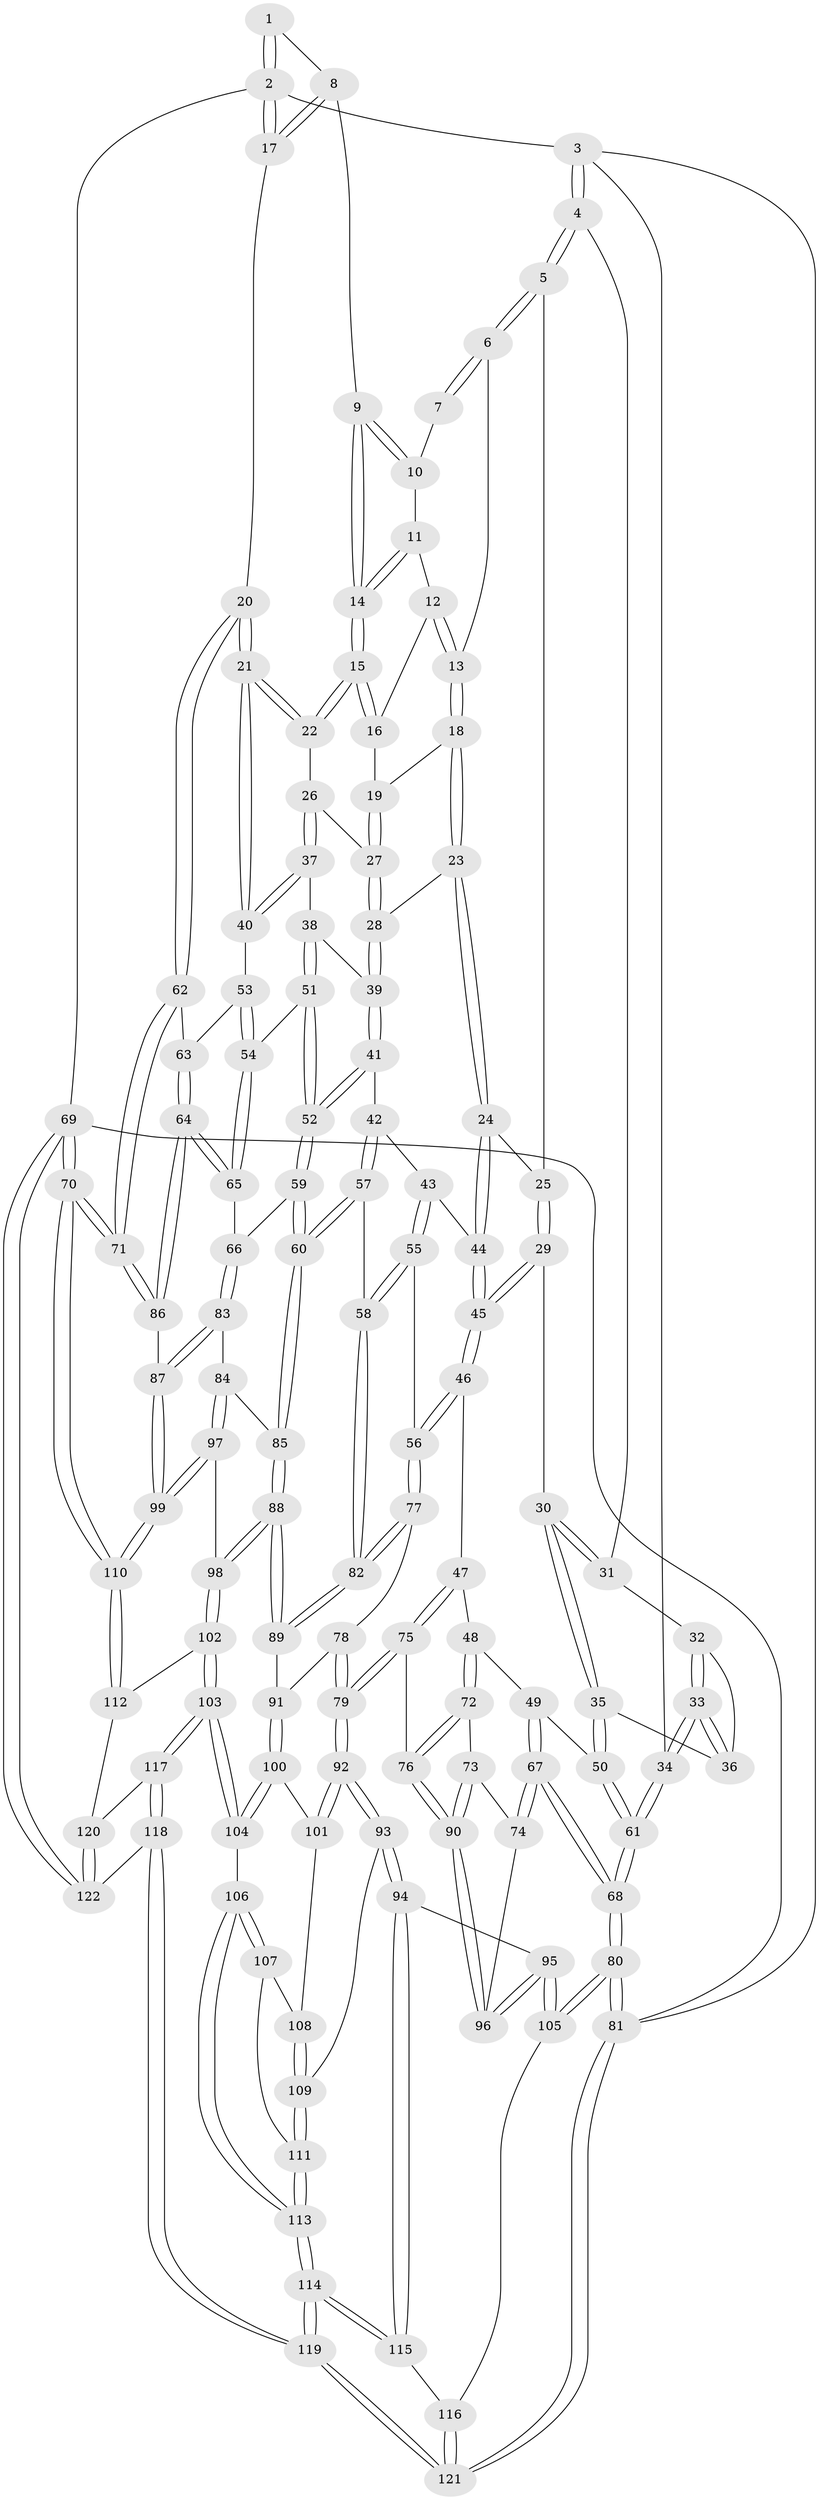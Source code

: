 // coarse degree distribution, {3: 0.1111111111111111, 5: 0.3888888888888889, 4: 0.4166666666666667, 2: 0.013888888888888888, 6: 0.06944444444444445}
// Generated by graph-tools (version 1.1) at 2025/52/02/27/25 19:52:44]
// undirected, 122 vertices, 302 edges
graph export_dot {
graph [start="1"]
  node [color=gray90,style=filled];
  1 [pos="+0.8643275019181632+0"];
  2 [pos="+1+0"];
  3 [pos="+0+0"];
  4 [pos="+0+0"];
  5 [pos="+0.12117494679362602+0"];
  6 [pos="+0.5940887327663701+0"];
  7 [pos="+0.7878888840381059+0"];
  8 [pos="+0.9162125128260762+0.04134188773014783"];
  9 [pos="+0.8914490055654939+0.07468274358668439"];
  10 [pos="+0.8400791555063593+0"];
  11 [pos="+0.8384775432233568+0.046900651085213074"];
  12 [pos="+0.8260233343560922+0.05373108819352187"];
  13 [pos="+0.6068633844376434+0"];
  14 [pos="+0.8903268275640925+0.07969751370609111"];
  15 [pos="+0.892523818655754+0.11901679380504021"];
  16 [pos="+0.8213122925604665+0.08165130102546311"];
  17 [pos="+1+0"];
  18 [pos="+0.6132636513654586+0.002101875490605963"];
  19 [pos="+0.7313400143394743+0.09072657142366658"];
  20 [pos="+1+0.24088794574768274"];
  21 [pos="+1+0.24499576885643784"];
  22 [pos="+0.9250946461644413+0.20588239600136427"];
  23 [pos="+0.5547069877123295+0.2127418383694692"];
  24 [pos="+0.5465851058353148+0.22231058339795404"];
  25 [pos="+0.23747922716058817+0.047131215513256955"];
  26 [pos="+0.8966353106626772+0.21555103582039437"];
  27 [pos="+0.836160735736757+0.22618514950609875"];
  28 [pos="+0.7870146144497989+0.2650482668600541"];
  29 [pos="+0.2643902663712264+0.2788302525926286"];
  30 [pos="+0.20749096808452852+0.3001751261987442"];
  31 [pos="+0.10234945199617662+0.2721396858361178"];
  32 [pos="+0.08795679163037755+0.28071212348808433"];
  33 [pos="+0+0.3127387324755088"];
  34 [pos="+0+0.3094409752316764"];
  35 [pos="+0.12096549602242088+0.4243644683372938"];
  36 [pos="+0.06970894973634255+0.3778538009357429"];
  37 [pos="+0.8752715396339453+0.38155187009132924"];
  38 [pos="+0.8028919635966435+0.38965633511346287"];
  39 [pos="+0.7719822871043607+0.35214124230616656"];
  40 [pos="+0.9403503459848365+0.413963663729893"];
  41 [pos="+0.694470890895076+0.390253509536233"];
  42 [pos="+0.619119941694699+0.3805438619868603"];
  43 [pos="+0.5328805478708364+0.3046977834989537"];
  44 [pos="+0.5202302729833844+0.2857241042827925"];
  45 [pos="+0.360033915353327+0.34974396040750266"];
  46 [pos="+0.3379120547394602+0.48709114410513493"];
  47 [pos="+0.21389032204799144+0.5219934096311964"];
  48 [pos="+0.16990972873750776+0.5202712752722835"];
  49 [pos="+0.12518969317002077+0.4652549812823124"];
  50 [pos="+0.12118412900077277+0.4580941313422826"];
  51 [pos="+0.813303380551738+0.4604997094091694"];
  52 [pos="+0.7349890021801212+0.5232528699633259"];
  53 [pos="+0.9103455300037245+0.4724339972622307"];
  54 [pos="+0.8855246953102938+0.48953274515474143"];
  55 [pos="+0.5206661676228483+0.5510717332382337"];
  56 [pos="+0.33914529493005635+0.48875276098856485"];
  57 [pos="+0.6214591741534425+0.5587062807524757"];
  58 [pos="+0.5348549730721128+0.5643200243306142"];
  59 [pos="+0.7343726020505696+0.5246084582490191"];
  60 [pos="+0.6577907580004768+0.5755551836307506"];
  61 [pos="+0+0.46965186110951"];
  62 [pos="+1+0.45679432226458366"];
  63 [pos="+0.9531644842827469+0.49902750550142383"];
  64 [pos="+1+0.669335760672008"];
  65 [pos="+0.8819157560457959+0.5817273829224999"];
  66 [pos="+0.8418004420150468+0.5962882453408004"];
  67 [pos="+0+0.6300468409172387"];
  68 [pos="+0+0.6389920490820843"];
  69 [pos="+1+1"];
  70 [pos="+1+1"];
  71 [pos="+1+0.7674286145547633"];
  72 [pos="+0.12811975559820996+0.5837972417824755"];
  73 [pos="+0.11273485093105978+0.5959098018422787"];
  74 [pos="+0+0.6298281129648654"];
  75 [pos="+0.24264819845170318+0.6731349083251189"];
  76 [pos="+0.19772717367470302+0.6714950566933335"];
  77 [pos="+0.3477667731169531+0.5835938498501054"];
  78 [pos="+0.33959291830624166+0.6236782088281858"];
  79 [pos="+0.29326105492428556+0.710458442039501"];
  80 [pos="+0+0.8222265605610293"];
  81 [pos="+0+1"];
  82 [pos="+0.49327107382910934+0.665559039114507"];
  83 [pos="+0.7992942104043321+0.6734612666339818"];
  84 [pos="+0.70704330951893+0.6591675925763428"];
  85 [pos="+0.6687620012462762+0.612275651683217"];
  86 [pos="+1+0.6801634883733764"];
  87 [pos="+0.8119826795344569+0.6956514705517836"];
  88 [pos="+0.5601821878037812+0.7518717705208247"];
  89 [pos="+0.49115495265735837+0.688648956911994"];
  90 [pos="+0.12820639562973032+0.7293865682382542"];
  91 [pos="+0.4557590605203207+0.7058995602725491"];
  92 [pos="+0.29684999472409285+0.7321621692834152"];
  93 [pos="+0.258683895678976+0.7989520444743102"];
  94 [pos="+0.2171686688311908+0.8167651359365896"];
  95 [pos="+0.13293366165664258+0.7956094138933768"];
  96 [pos="+0.12811628739463649+0.7296447413064644"];
  97 [pos="+0.6875280975165192+0.7757155159612937"];
  98 [pos="+0.5792220584932364+0.799204836583403"];
  99 [pos="+0.8218351578126006+0.8616781496657385"];
  100 [pos="+0.43256596477062903+0.7268695220634671"];
  101 [pos="+0.38355381762372825+0.7459995985992738"];
  102 [pos="+0.5509308794597206+0.8749873204856636"];
  103 [pos="+0.5423516203069719+0.8837858261795183"];
  104 [pos="+0.4738489859154266+0.8608936188170896"];
  105 [pos="+0.04725176283884417+0.840621460912004"];
  106 [pos="+0.460592581442198+0.860467356227255"];
  107 [pos="+0.41831709650485055+0.8360423433638914"];
  108 [pos="+0.3952670530549569+0.7953495696505049"];
  109 [pos="+0.3207104951327527+0.8545512304804272"];
  110 [pos="+0.834035651313534+0.8805697408805262"];
  111 [pos="+0.3229696865778006+0.8572598651829554"];
  112 [pos="+0.7218553101435758+0.9168402442579061"];
  113 [pos="+0.34885390819881984+0.9320750952515737"];
  114 [pos="+0.3220749212573307+1"];
  115 [pos="+0.21467943841746664+0.9008391237059363"];
  116 [pos="+0.11193537574840079+0.956410485423964"];
  117 [pos="+0.5395959827915254+0.9091976795113577"];
  118 [pos="+0.45187693185930644+1"];
  119 [pos="+0.33857104354642154+1"];
  120 [pos="+0.6746105534851903+0.9877169362416724"];
  121 [pos="+0.12257250984124056+1"];
  122 [pos="+0.6345446998128709+1"];
  1 -- 2;
  1 -- 2;
  1 -- 8;
  2 -- 3;
  2 -- 17;
  2 -- 17;
  2 -- 69;
  3 -- 4;
  3 -- 4;
  3 -- 34;
  3 -- 81;
  4 -- 5;
  4 -- 5;
  4 -- 31;
  5 -- 6;
  5 -- 6;
  5 -- 25;
  6 -- 7;
  6 -- 7;
  6 -- 13;
  7 -- 10;
  8 -- 9;
  8 -- 17;
  8 -- 17;
  9 -- 10;
  9 -- 10;
  9 -- 14;
  9 -- 14;
  10 -- 11;
  11 -- 12;
  11 -- 14;
  11 -- 14;
  12 -- 13;
  12 -- 13;
  12 -- 16;
  13 -- 18;
  13 -- 18;
  14 -- 15;
  14 -- 15;
  15 -- 16;
  15 -- 16;
  15 -- 22;
  15 -- 22;
  16 -- 19;
  17 -- 20;
  18 -- 19;
  18 -- 23;
  18 -- 23;
  19 -- 27;
  19 -- 27;
  20 -- 21;
  20 -- 21;
  20 -- 62;
  20 -- 62;
  21 -- 22;
  21 -- 22;
  21 -- 40;
  21 -- 40;
  22 -- 26;
  23 -- 24;
  23 -- 24;
  23 -- 28;
  24 -- 25;
  24 -- 44;
  24 -- 44;
  25 -- 29;
  25 -- 29;
  26 -- 27;
  26 -- 37;
  26 -- 37;
  27 -- 28;
  27 -- 28;
  28 -- 39;
  28 -- 39;
  29 -- 30;
  29 -- 45;
  29 -- 45;
  30 -- 31;
  30 -- 31;
  30 -- 35;
  30 -- 35;
  31 -- 32;
  32 -- 33;
  32 -- 33;
  32 -- 36;
  33 -- 34;
  33 -- 34;
  33 -- 36;
  33 -- 36;
  34 -- 61;
  34 -- 61;
  35 -- 36;
  35 -- 50;
  35 -- 50;
  37 -- 38;
  37 -- 40;
  37 -- 40;
  38 -- 39;
  38 -- 51;
  38 -- 51;
  39 -- 41;
  39 -- 41;
  40 -- 53;
  41 -- 42;
  41 -- 52;
  41 -- 52;
  42 -- 43;
  42 -- 57;
  42 -- 57;
  43 -- 44;
  43 -- 55;
  43 -- 55;
  44 -- 45;
  44 -- 45;
  45 -- 46;
  45 -- 46;
  46 -- 47;
  46 -- 56;
  46 -- 56;
  47 -- 48;
  47 -- 75;
  47 -- 75;
  48 -- 49;
  48 -- 72;
  48 -- 72;
  49 -- 50;
  49 -- 67;
  49 -- 67;
  50 -- 61;
  50 -- 61;
  51 -- 52;
  51 -- 52;
  51 -- 54;
  52 -- 59;
  52 -- 59;
  53 -- 54;
  53 -- 54;
  53 -- 63;
  54 -- 65;
  54 -- 65;
  55 -- 56;
  55 -- 58;
  55 -- 58;
  56 -- 77;
  56 -- 77;
  57 -- 58;
  57 -- 60;
  57 -- 60;
  58 -- 82;
  58 -- 82;
  59 -- 60;
  59 -- 60;
  59 -- 66;
  60 -- 85;
  60 -- 85;
  61 -- 68;
  61 -- 68;
  62 -- 63;
  62 -- 71;
  62 -- 71;
  63 -- 64;
  63 -- 64;
  64 -- 65;
  64 -- 65;
  64 -- 86;
  64 -- 86;
  65 -- 66;
  66 -- 83;
  66 -- 83;
  67 -- 68;
  67 -- 68;
  67 -- 74;
  67 -- 74;
  68 -- 80;
  68 -- 80;
  69 -- 70;
  69 -- 70;
  69 -- 122;
  69 -- 122;
  69 -- 81;
  70 -- 71;
  70 -- 71;
  70 -- 110;
  70 -- 110;
  71 -- 86;
  71 -- 86;
  72 -- 73;
  72 -- 76;
  72 -- 76;
  73 -- 74;
  73 -- 90;
  73 -- 90;
  74 -- 96;
  75 -- 76;
  75 -- 79;
  75 -- 79;
  76 -- 90;
  76 -- 90;
  77 -- 78;
  77 -- 82;
  77 -- 82;
  78 -- 79;
  78 -- 79;
  78 -- 91;
  79 -- 92;
  79 -- 92;
  80 -- 81;
  80 -- 81;
  80 -- 105;
  80 -- 105;
  81 -- 121;
  81 -- 121;
  82 -- 89;
  82 -- 89;
  83 -- 84;
  83 -- 87;
  83 -- 87;
  84 -- 85;
  84 -- 97;
  84 -- 97;
  85 -- 88;
  85 -- 88;
  86 -- 87;
  87 -- 99;
  87 -- 99;
  88 -- 89;
  88 -- 89;
  88 -- 98;
  88 -- 98;
  89 -- 91;
  90 -- 96;
  90 -- 96;
  91 -- 100;
  91 -- 100;
  92 -- 93;
  92 -- 93;
  92 -- 101;
  92 -- 101;
  93 -- 94;
  93 -- 94;
  93 -- 109;
  94 -- 95;
  94 -- 115;
  94 -- 115;
  95 -- 96;
  95 -- 96;
  95 -- 105;
  95 -- 105;
  97 -- 98;
  97 -- 99;
  97 -- 99;
  98 -- 102;
  98 -- 102;
  99 -- 110;
  99 -- 110;
  100 -- 101;
  100 -- 104;
  100 -- 104;
  101 -- 108;
  102 -- 103;
  102 -- 103;
  102 -- 112;
  103 -- 104;
  103 -- 104;
  103 -- 117;
  103 -- 117;
  104 -- 106;
  105 -- 116;
  106 -- 107;
  106 -- 107;
  106 -- 113;
  106 -- 113;
  107 -- 108;
  107 -- 111;
  108 -- 109;
  108 -- 109;
  109 -- 111;
  109 -- 111;
  110 -- 112;
  110 -- 112;
  111 -- 113;
  111 -- 113;
  112 -- 120;
  113 -- 114;
  113 -- 114;
  114 -- 115;
  114 -- 115;
  114 -- 119;
  114 -- 119;
  115 -- 116;
  116 -- 121;
  116 -- 121;
  117 -- 118;
  117 -- 118;
  117 -- 120;
  118 -- 119;
  118 -- 119;
  118 -- 122;
  119 -- 121;
  119 -- 121;
  120 -- 122;
  120 -- 122;
}
